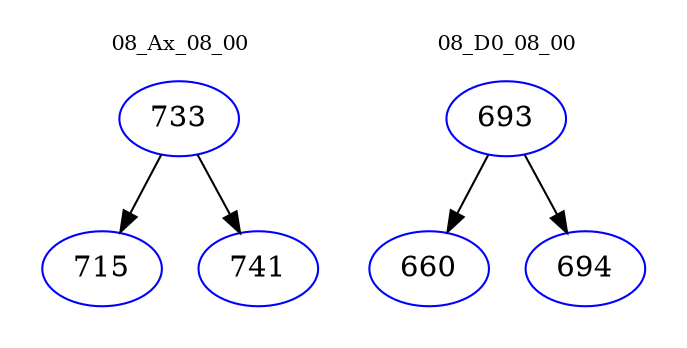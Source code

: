 digraph{
subgraph cluster_0 {
color = white
label = "08_Ax_08_00";
fontsize=10;
T0_733 [label="733", color="blue"]
T0_733 -> T0_715 [color="black"]
T0_715 [label="715", color="blue"]
T0_733 -> T0_741 [color="black"]
T0_741 [label="741", color="blue"]
}
subgraph cluster_1 {
color = white
label = "08_D0_08_00";
fontsize=10;
T1_693 [label="693", color="blue"]
T1_693 -> T1_660 [color="black"]
T1_660 [label="660", color="blue"]
T1_693 -> T1_694 [color="black"]
T1_694 [label="694", color="blue"]
}
}
